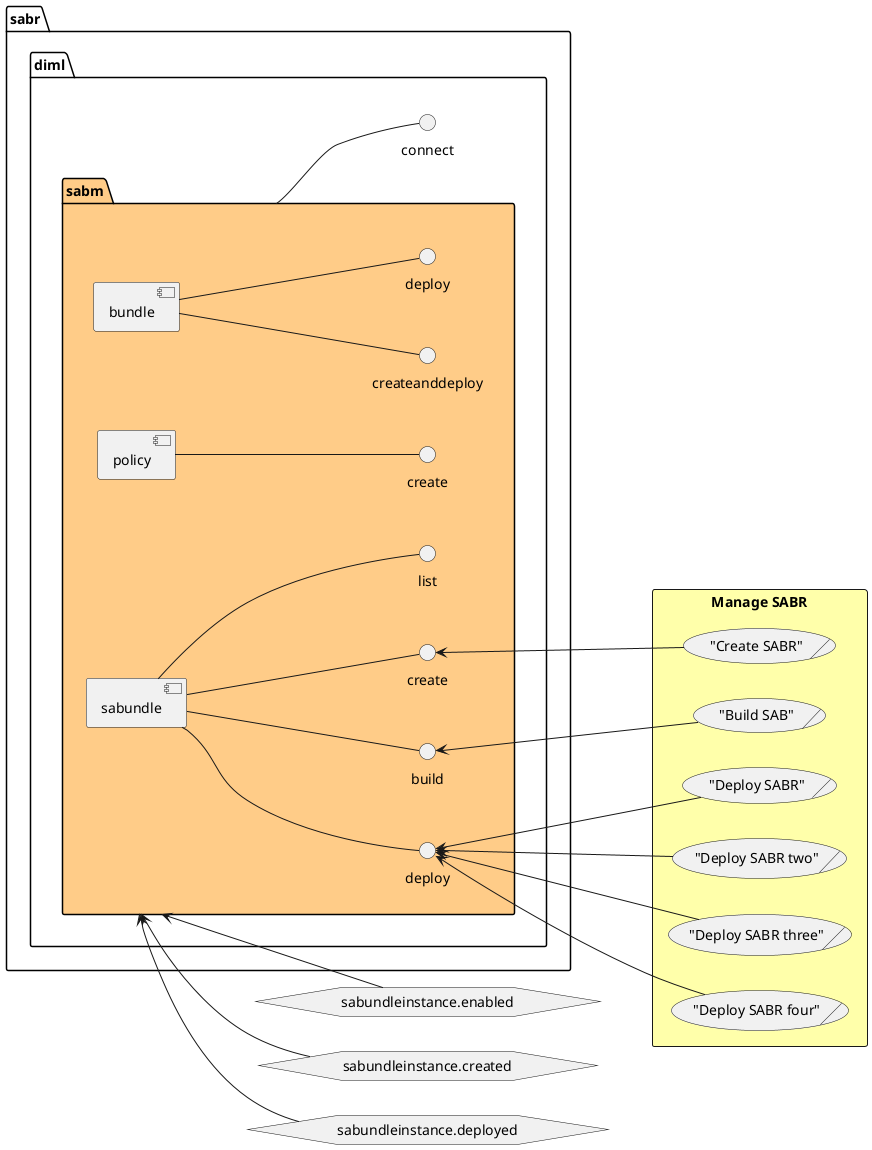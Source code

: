 @startuml
left to right direction


    package "sabr" as sabr {
package "diml" as sabrdiml {
 component "sabm" as sabrdimlsabm
 interface "connect" as sabrdimlsabmconnect
sabrdimlsabm -- sabrdimlsabmconnect
}
}


    package "sabr" as sabr {
package "diml" as sabrdiml {
package "sabm" as sabrdimlsabm #ffcc88 {
 component "bundle" as sabrdimlsabmbundle
 interface "createanddeploy" as sabrdimlsabmbundlecreateanddeploy
sabrdimlsabmbundle -- sabrdimlsabmbundlecreateanddeploy
}
}
}


    package "sabr" as sabr {
package "diml" as sabrdiml {
package "sabm" as sabrdimlsabm #ffcc88 {
 component "bundle" as sabrdimlsabmbundle
 interface "deploy" as sabrdimlsabmbundledeploy
sabrdimlsabmbundle -- sabrdimlsabmbundledeploy
}
}
}


    package "sabr" as sabr {
package "diml" as sabrdiml {
package "sabm" as sabrdimlsabm #ffcc88 {
 component "policy" as sabrdimlsabmpolicy
 interface "create" as sabrdimlsabmpolicycreate
sabrdimlsabmpolicy -- sabrdimlsabmpolicycreate
}
}
}


    package "sabr" as sabr {
package "diml" as sabrdiml {
package "sabm" as sabrdimlsabm #ffcc88 {
 component "sabundle" as sabrdimlsabmsabundle
 interface "build" as sabrdimlsabmsabundlebuild
sabrdimlsabmsabundle -- sabrdimlsabmsabundlebuild
}
}
}


    package "sabr" as sabr {
package "diml" as sabrdiml {
package "sabm" as sabrdimlsabm #ffcc88 {
 component "sabundle" as sabrdimlsabmsabundle
 interface "create" as sabrdimlsabmsabundlecreate
sabrdimlsabmsabundle -- sabrdimlsabmsabundlecreate
}
}
}


    package "sabr" as sabr {
package "diml" as sabrdiml {
package "sabm" as sabrdimlsabm #ffcc88 {
 component "sabundle" as sabrdimlsabmsabundle
 interface "deploy" as sabrdimlsabmsabundledeploy
sabrdimlsabmsabundle -- sabrdimlsabmsabundledeploy
}
}
}


    package "sabr" as sabr {
package "diml" as sabrdiml {
package "sabm" as sabrdimlsabm #ffcc88 {
 component "sabundle" as sabrdimlsabmsabundle
 interface "list" as sabrdimlsabmsabundlelist
sabrdimlsabmsabundle -- sabrdimlsabmsabundlelist
}
}
}


hexagon "sabundleinstance.created" as sabundleinstancecreated
            sabrdimlsabm <-- sabundleinstancecreated

hexagon "sabundleinstance.deployed" as sabundleinstancedeployed
            sabrdimlsabm <-- sabundleinstancedeployed

hexagon "sabundleinstance.enabled" as sabundleinstanceenabled
            sabrdimlsabm <-- sabundleinstanceenabled









        rectangle "Manage SABR" as ManageSABR #ffffaa {
            ("Build SAB")/ as ApplicationDeveloperManageSABRBuildSAB
        }

    sabrdimlsabmsabundlebuild <-- ApplicationDeveloperManageSABRBuildSAB

        rectangle "Manage SABR" as ManageSABR #ffffaa {
            ("Create SABR")/ as ApplicationDeveloperManageSABRCreateSABR
        }

    sabrdimlsabmsabundlecreate <-- ApplicationDeveloperManageSABRCreateSABR

        rectangle "Manage SABR" as ManageSABR #ffffaa {
            ("Deploy SABR")/ as DevOpsEngineerManageSABRDeploySABR
        }

    sabrdimlsabmsabundledeploy <-- DevOpsEngineerManageSABRDeploySABR

        rectangle "Manage SABR" as ManageSABR #ffffaa {
            ("Deploy SABR two")/ as DevOpsEngineerManageSABRDeploySABR2
        }

    sabrdimlsabmsabundledeploy <-- DevOpsEngineerManageSABRDeploySABR2

        rectangle "Manage SABR" as ManageSABR #ffffaa {
            ("Deploy SABR three")/ as DevOpsEngineerManageSABRDeploySABR3
        }

    sabrdimlsabmsabundledeploy <-- DevOpsEngineerManageSABRDeploySABR3

        rectangle "Manage SABR" as ManageSABR #ffffaa {
            ("Deploy SABR four")/ as DevOpsEngineerManageSABRDeploySABR4
        }

    sabrdimlsabmsabundledeploy <-- DevOpsEngineerManageSABRDeploySABR4







@enduml
